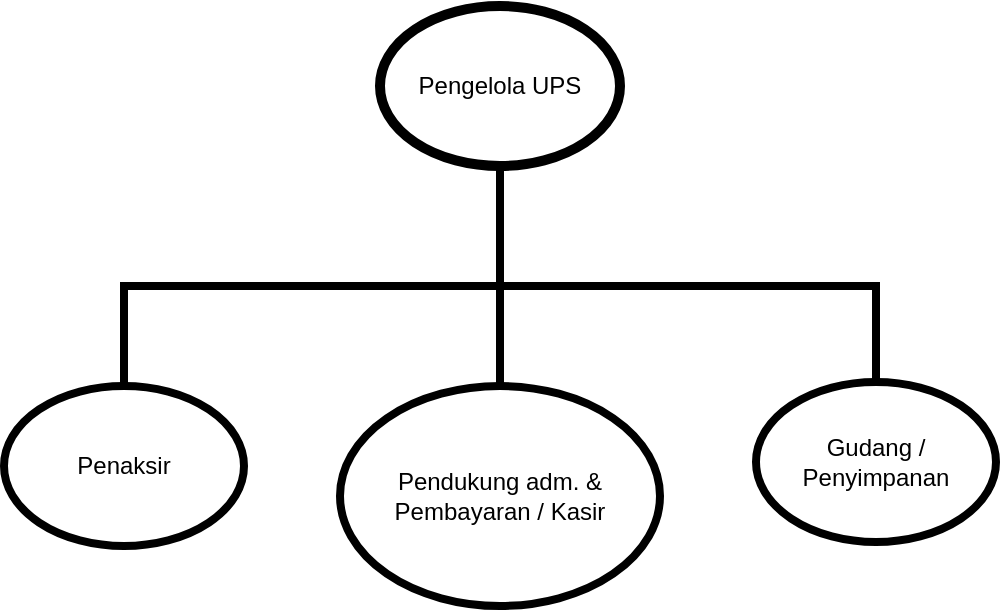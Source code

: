 <mxfile version="16.2.6" type="github">
  <diagram id="mjfIQLmnZSRVFCnpf-31" name="Page-1">
    <mxGraphModel dx="1422" dy="772" grid="1" gridSize="10" guides="1" tooltips="1" connect="1" arrows="1" fold="1" page="1" pageScale="1" pageWidth="850" pageHeight="1100" math="0" shadow="0">
      <root>
        <mxCell id="0" />
        <mxCell id="1" parent="0" />
        <mxCell id="Loo_scLpkNxDC5dSQOyg-1" value="Pengelola UPS" style="ellipse;whiteSpace=wrap;html=1;strokeWidth=5;" parent="1" vertex="1">
          <mxGeometry x="380" y="40" width="120" height="80" as="geometry" />
        </mxCell>
        <mxCell id="Loo_scLpkNxDC5dSQOyg-2" value="Pendukung adm. &amp;amp; Pembayaran / Kasir" style="ellipse;whiteSpace=wrap;html=1;strokeWidth=4;" parent="1" vertex="1">
          <mxGeometry x="360" y="230" width="160" height="110" as="geometry" />
        </mxCell>
        <mxCell id="Loo_scLpkNxDC5dSQOyg-3" value="Gudang / Penyimpanan" style="ellipse;whiteSpace=wrap;html=1;strokeWidth=4;" parent="1" vertex="1">
          <mxGeometry x="568" y="228" width="120" height="80" as="geometry" />
        </mxCell>
        <mxCell id="Loo_scLpkNxDC5dSQOyg-4" value="Penaksir" style="ellipse;whiteSpace=wrap;html=1;strokeWidth=4;" parent="1" vertex="1">
          <mxGeometry x="192" y="230" width="120" height="80" as="geometry" />
        </mxCell>
        <mxCell id="Loo_scLpkNxDC5dSQOyg-5" value="" style="endArrow=none;html=1;rounded=0;entryX=0.5;entryY=1;entryDx=0;entryDy=0;exitX=0.5;exitY=0;exitDx=0;exitDy=0;strokeWidth=4;" parent="1" source="Loo_scLpkNxDC5dSQOyg-2" target="Loo_scLpkNxDC5dSQOyg-1" edge="1">
          <mxGeometry width="50" height="50" relative="1" as="geometry">
            <mxPoint x="420" y="190" as="sourcePoint" />
            <mxPoint x="470" y="140" as="targetPoint" />
          </mxGeometry>
        </mxCell>
        <mxCell id="Loo_scLpkNxDC5dSQOyg-6" value="" style="endArrow=none;html=1;rounded=0;strokeWidth=4;" parent="1" source="Loo_scLpkNxDC5dSQOyg-3" edge="1">
          <mxGeometry width="50" height="50" relative="1" as="geometry">
            <mxPoint x="628" y="198" as="sourcePoint" />
            <mxPoint x="628" y="178" as="targetPoint" />
          </mxGeometry>
        </mxCell>
        <mxCell id="Loo_scLpkNxDC5dSQOyg-7" value="" style="endArrow=none;html=1;rounded=0;endSize=4;strokeWidth=4;" parent="1" edge="1">
          <mxGeometry width="50" height="50" relative="1" as="geometry">
            <mxPoint x="250" y="180" as="sourcePoint" />
            <mxPoint x="630" y="180" as="targetPoint" />
          </mxGeometry>
        </mxCell>
        <mxCell id="Loo_scLpkNxDC5dSQOyg-8" value="" style="endArrow=none;html=1;rounded=0;strokeWidth=4;" parent="1" edge="1">
          <mxGeometry width="50" height="50" relative="1" as="geometry">
            <mxPoint x="252" y="230" as="sourcePoint" />
            <mxPoint x="252" y="180" as="targetPoint" />
          </mxGeometry>
        </mxCell>
      </root>
    </mxGraphModel>
  </diagram>
</mxfile>
